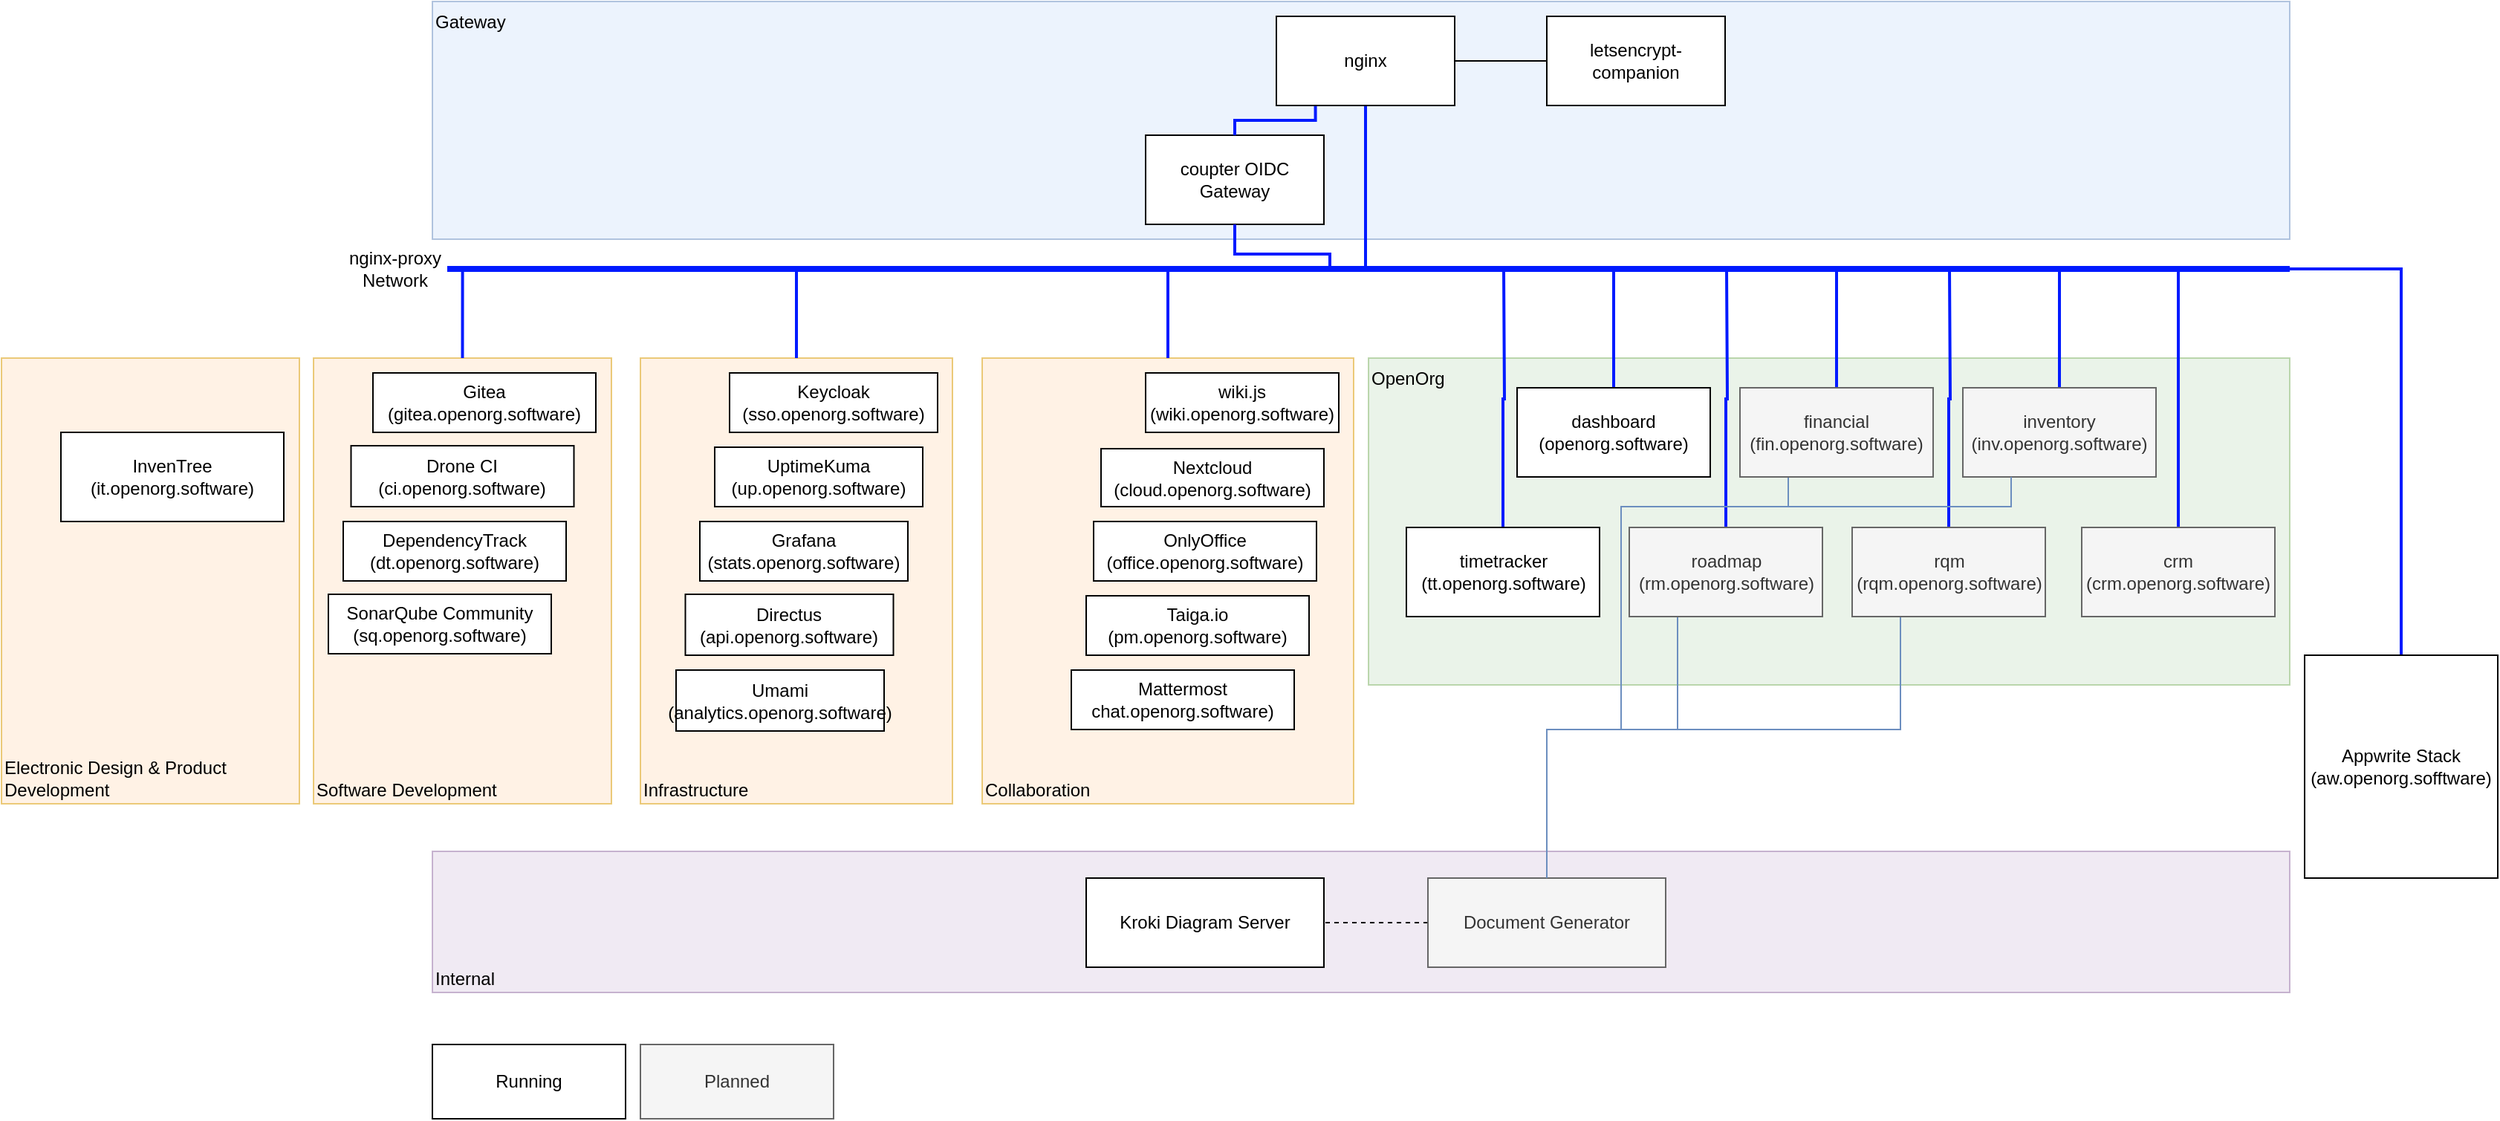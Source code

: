 <mxfile version="14.4.3" type="device"><diagram id="NVF5KnnwLWZ23T1K3o76" name="Seite-1"><mxGraphModel dx="2134" dy="663" grid="1" gridSize="10" guides="1" tooltips="1" connect="1" arrows="1" fold="1" page="1" pageScale="1" pageWidth="827" pageHeight="1169" math="0" shadow="0"><root><mxCell id="0"/><mxCell id="1" parent="0"/><mxCell id="4" value="Software Development" style="rounded=0;whiteSpace=wrap;html=1;align=left;verticalAlign=bottom;opacity=50;fillColor=#ffe6cc;strokeColor=#d79b00;" parent="1" vertex="1"><mxGeometry x="170" y="250" width="200.5" height="300" as="geometry"/></mxCell><mxCell id="2" value="Infrastructure" style="rounded=0;whiteSpace=wrap;html=1;align=left;verticalAlign=bottom;opacity=50;fillColor=#ffe6cc;strokeColor=#d79b00;" parent="1" vertex="1"><mxGeometry x="390" y="250" width="210" height="300" as="geometry"/></mxCell><mxCell id="IIYthNdq82t04iLLQBB_-1" value="Internal" style="rounded=0;whiteSpace=wrap;html=1;align=left;verticalAlign=bottom;opacity=50;fillColor=#e1d5e7;strokeColor=#9673a6;" parent="1" vertex="1"><mxGeometry x="250" y="582" width="1250" height="95" as="geometry"/></mxCell><mxCell id="fnUVOKkq8MFLPM2zdH6A-6" value="Gateway" style="rounded=0;whiteSpace=wrap;html=1;align=left;verticalAlign=top;fillColor=#dae8fc;strokeColor=#6c8ebf;opacity=50;" parent="1" vertex="1"><mxGeometry x="250" y="10" width="1250" height="160" as="geometry"/></mxCell><mxCell id="fnUVOKkq8MFLPM2zdH6A-4" value="OpenOrg" style="rounded=0;whiteSpace=wrap;html=1;align=left;verticalAlign=top;opacity=50;fillColor=#d5e8d4;strokeColor=#82b366;" parent="1" vertex="1"><mxGeometry x="880" y="250" width="620" height="220" as="geometry"/></mxCell><mxCell id="fnUVOKkq8MFLPM2zdH6A-3" value="Collaboration" style="rounded=0;whiteSpace=wrap;html=1;align=left;verticalAlign=bottom;opacity=50;fillColor=#ffe6cc;strokeColor=#d79b00;" parent="1" vertex="1"><mxGeometry x="620" y="250" width="250" height="300" as="geometry"/></mxCell><mxCell id="0bxoFhyXgfgk3MIaRMCo-9" style="edgeStyle=orthogonalEdgeStyle;rounded=0;orthogonalLoop=1;jettySize=auto;html=1;endArrow=none;endFill=0;strokeColor=#001AFF;strokeWidth=2;exitX=0.5;exitY=0;exitDx=0;exitDy=0;" parent="1" source="fnUVOKkq8MFLPM2zdH6A-1" edge="1"><mxGeometry relative="1" as="geometry"><mxPoint x="600" y="190" as="targetPoint"/><mxPoint x="1610" y="400" as="sourcePoint"/><Array as="points"><mxPoint x="1575" y="190"/></Array></mxGeometry></mxCell><mxCell id="fnUVOKkq8MFLPM2zdH6A-1" value="Appwrite Stack&lt;br&gt;(aw.openorg.sofftware)" style="rounded=0;whiteSpace=wrap;html=1;" parent="1" vertex="1"><mxGeometry x="1510" y="450" width="130" height="150" as="geometry"/></mxCell><mxCell id="0bxoFhyXgfgk3MIaRMCo-17" style="edgeStyle=orthogonalEdgeStyle;rounded=0;orthogonalLoop=1;jettySize=auto;html=1;exitX=0.5;exitY=0;exitDx=0;exitDy=0;endArrow=none;endFill=0;strokeColor=#001AFF;strokeWidth=2;" parent="1" source="fnUVOKkq8MFLPM2zdH6A-2" edge="1"><mxGeometry relative="1" as="geometry"><mxPoint x="971" y="190" as="targetPoint"/></mxGeometry></mxCell><mxCell id="fnUVOKkq8MFLPM2zdH6A-2" value="timetracker&lt;br&gt;(tt.openorg.software)" style="rounded=0;whiteSpace=wrap;html=1;" parent="1" vertex="1"><mxGeometry x="905.5" y="364" width="130" height="60" as="geometry"/></mxCell><mxCell id="fnUVOKkq8MFLPM2zdH6A-8" style="edgeStyle=orthogonalEdgeStyle;rounded=0;orthogonalLoop=1;jettySize=auto;html=1;exitX=1;exitY=0.5;exitDx=0;exitDy=0;entryX=0;entryY=0.5;entryDx=0;entryDy=0;endArrow=none;endFill=0;" parent="1" source="fnUVOKkq8MFLPM2zdH6A-5" target="fnUVOKkq8MFLPM2zdH6A-7" edge="1"><mxGeometry relative="1" as="geometry"/></mxCell><mxCell id="0bxoFhyXgfgk3MIaRMCo-18" style="edgeStyle=orthogonalEdgeStyle;rounded=0;orthogonalLoop=1;jettySize=auto;html=1;exitX=0.5;exitY=1;exitDx=0;exitDy=0;endArrow=none;endFill=0;strokeColor=#001AFF;strokeWidth=2;" parent="1" source="fnUVOKkq8MFLPM2zdH6A-5" edge="1"><mxGeometry relative="1" as="geometry"><mxPoint x="878" y="190" as="targetPoint"/></mxGeometry></mxCell><mxCell id="fnUVOKkq8MFLPM2zdH6A-5" value="nginx" style="rounded=0;whiteSpace=wrap;html=1;" parent="1" vertex="1"><mxGeometry x="818" y="20" width="120" height="60" as="geometry"/></mxCell><mxCell id="fnUVOKkq8MFLPM2zdH6A-7" value="letsencrypt-companion" style="rounded=0;whiteSpace=wrap;html=1;" parent="1" vertex="1"><mxGeometry x="1000" y="20" width="120" height="60" as="geometry"/></mxCell><mxCell id="0bxoFhyXgfgk3MIaRMCo-10" style="edgeStyle=orthogonalEdgeStyle;rounded=0;orthogonalLoop=1;jettySize=auto;html=1;exitX=0.5;exitY=0;exitDx=0;exitDy=0;endArrow=none;endFill=0;strokeColor=#001AFF;strokeWidth=2;" parent="1" source="2" edge="1"><mxGeometry relative="1" as="geometry"><mxPoint x="690" y="190" as="targetPoint"/><Array as="points"><mxPoint x="495" y="190"/></Array></mxGeometry></mxCell><mxCell id="IIYthNdq82t04iLLQBB_-2" value="Keycloak&lt;br&gt;(sso.openorg.software)" style="rounded=0;whiteSpace=wrap;html=1;" parent="1" vertex="1"><mxGeometry x="450" y="260" width="140" height="40" as="geometry"/></mxCell><mxCell id="IIYthNdq82t04iLLQBB_-3" value="Kroki Diagram Server" style="rounded=0;whiteSpace=wrap;html=1;" parent="1" vertex="1"><mxGeometry x="690" y="600" width="160" height="60" as="geometry"/></mxCell><mxCell id="f_PxtUMd_-kpLIVHqvPO-4" style="edgeStyle=orthogonalEdgeStyle;rounded=0;orthogonalLoop=1;jettySize=auto;html=1;exitX=0.25;exitY=1;exitDx=0;exitDy=0;entryX=0.5;entryY=0;entryDx=0;entryDy=0;endArrow=none;endFill=0;fillColor=#dae8fc;strokeColor=#6c8ebf;" parent="1" source="IIYthNdq82t04iLLQBB_-4" target="f_PxtUMd_-kpLIVHqvPO-2" edge="1"><mxGeometry relative="1" as="geometry"><Array as="points"><mxPoint x="1088" y="500"/><mxPoint x="1000" y="500"/></Array></mxGeometry></mxCell><mxCell id="0bxoFhyXgfgk3MIaRMCo-16" style="edgeStyle=orthogonalEdgeStyle;rounded=0;orthogonalLoop=1;jettySize=auto;html=1;exitX=0.5;exitY=0;exitDx=0;exitDy=0;endArrow=none;endFill=0;strokeColor=#001AFF;strokeWidth=2;" parent="1" source="IIYthNdq82t04iLLQBB_-4" edge="1"><mxGeometry relative="1" as="geometry"><mxPoint x="1121" y="190" as="targetPoint"/></mxGeometry></mxCell><mxCell id="IIYthNdq82t04iLLQBB_-4" value="roadmap&lt;br&gt;(rm.openorg.software)" style="rounded=0;whiteSpace=wrap;html=1;fillColor=#f5f5f5;strokeColor=#666666;fontColor=#333333;" parent="1" vertex="1"><mxGeometry x="1055.5" y="364" width="130" height="60" as="geometry"/></mxCell><mxCell id="f_PxtUMd_-kpLIVHqvPO-5" style="edgeStyle=orthogonalEdgeStyle;rounded=0;orthogonalLoop=1;jettySize=auto;html=1;exitX=0.25;exitY=1;exitDx=0;exitDy=0;entryX=0.5;entryY=0;entryDx=0;entryDy=0;endArrow=none;endFill=0;fillColor=#dae8fc;strokeColor=#6c8ebf;" parent="1" source="IIYthNdq82t04iLLQBB_-9" target="f_PxtUMd_-kpLIVHqvPO-2" edge="1"><mxGeometry relative="1" as="geometry"><Array as="points"><mxPoint x="1238" y="500"/><mxPoint x="1000" y="500"/></Array></mxGeometry></mxCell><mxCell id="0bxoFhyXgfgk3MIaRMCo-15" style="edgeStyle=orthogonalEdgeStyle;rounded=0;orthogonalLoop=1;jettySize=auto;html=1;exitX=0.5;exitY=0;exitDx=0;exitDy=0;endArrow=none;endFill=0;strokeColor=#001AFF;strokeWidth=2;" parent="1" source="IIYthNdq82t04iLLQBB_-9" edge="1"><mxGeometry relative="1" as="geometry"><mxPoint x="1271" y="190" as="targetPoint"/></mxGeometry></mxCell><mxCell id="IIYthNdq82t04iLLQBB_-9" value="rqm&lt;br&gt;(rqm.openorg.software)" style="rounded=0;whiteSpace=wrap;html=1;fillColor=#f5f5f5;strokeColor=#666666;fontColor=#333333;" parent="1" vertex="1"><mxGeometry x="1205.5" y="364" width="130" height="60" as="geometry"/></mxCell><mxCell id="0bxoFhyXgfgk3MIaRMCo-11" style="edgeStyle=orthogonalEdgeStyle;rounded=0;orthogonalLoop=1;jettySize=auto;html=1;exitX=0.5;exitY=0;exitDx=0;exitDy=0;endArrow=none;endFill=0;strokeColor=#001AFF;strokeWidth=2;" parent="1" source="IIYthNdq82t04iLLQBB_-11" edge="1"><mxGeometry relative="1" as="geometry"><mxPoint x="1045" y="190" as="targetPoint"/></mxGeometry></mxCell><mxCell id="IIYthNdq82t04iLLQBB_-11" value="dashboard&lt;br&gt;(openorg.software)" style="rounded=0;whiteSpace=wrap;html=1;sketch=0;glass=0;" parent="1" vertex="1"><mxGeometry x="980" y="270" width="130" height="60" as="geometry"/></mxCell><mxCell id="0bxoFhyXgfgk3MIaRMCo-14" style="edgeStyle=orthogonalEdgeStyle;rounded=0;orthogonalLoop=1;jettySize=auto;html=1;exitX=0.5;exitY=0;exitDx=0;exitDy=0;endArrow=none;endFill=0;strokeColor=#001AFF;strokeWidth=2;" parent="1" source="IIYthNdq82t04iLLQBB_-14" edge="1"><mxGeometry relative="1" as="geometry"><mxPoint x="1425" y="190" as="targetPoint"/></mxGeometry></mxCell><mxCell id="IIYthNdq82t04iLLQBB_-14" value="crm&lt;br&gt;(crm.openorg.software)" style="rounded=0;whiteSpace=wrap;html=1;fillColor=#f5f5f5;strokeColor=#666666;fontColor=#333333;" parent="1" vertex="1"><mxGeometry x="1360" y="364" width="130" height="60" as="geometry"/></mxCell><mxCell id="IIYthNdq82t04iLLQBB_-16" value="Running" style="rounded=0;whiteSpace=wrap;html=1;" parent="1" vertex="1"><mxGeometry x="250" y="712" width="130" height="50" as="geometry"/></mxCell><mxCell id="IIYthNdq82t04iLLQBB_-17" value="Planned" style="rounded=0;whiteSpace=wrap;html=1;fillColor=#f5f5f5;strokeColor=#666666;fontColor=#333333;" parent="1" vertex="1"><mxGeometry x="390" y="712" width="130" height="50" as="geometry"/></mxCell><mxCell id="f_PxtUMd_-kpLIVHqvPO-3" style="edgeStyle=orthogonalEdgeStyle;rounded=0;orthogonalLoop=1;jettySize=auto;html=1;exitX=0.25;exitY=1;exitDx=0;exitDy=0;endArrow=none;endFill=0;fillColor=#dae8fc;strokeColor=#6c8ebf;entryX=0.5;entryY=0;entryDx=0;entryDy=0;" parent="1" source="IIYthNdq82t04iLLQBB_-18" target="f_PxtUMd_-kpLIVHqvPO-2" edge="1"><mxGeometry relative="1" as="geometry"><Array as="points"><mxPoint x="1163" y="350"/><mxPoint x="1050" y="350"/><mxPoint x="1050" y="500"/><mxPoint x="1000" y="500"/></Array></mxGeometry></mxCell><mxCell id="0bxoFhyXgfgk3MIaRMCo-12" style="edgeStyle=orthogonalEdgeStyle;rounded=0;orthogonalLoop=1;jettySize=auto;html=1;exitX=0.5;exitY=0;exitDx=0;exitDy=0;endArrow=none;endFill=0;strokeColor=#001AFF;strokeWidth=2;" parent="1" source="IIYthNdq82t04iLLQBB_-18" edge="1"><mxGeometry relative="1" as="geometry"><mxPoint x="1195" y="190" as="targetPoint"/></mxGeometry></mxCell><mxCell id="IIYthNdq82t04iLLQBB_-18" value="financial&lt;br&gt;(fin.openorg.software)" style="rounded=0;whiteSpace=wrap;html=1;fillColor=#f5f5f5;strokeColor=#666666;fontColor=#333333;" parent="1" vertex="1"><mxGeometry x="1130" y="270" width="130" height="60" as="geometry"/></mxCell><mxCell id="0bxoFhyXgfgk3MIaRMCo-13" style="edgeStyle=orthogonalEdgeStyle;rounded=0;orthogonalLoop=1;jettySize=auto;html=1;exitX=0.5;exitY=0;exitDx=0;exitDy=0;endArrow=none;endFill=0;strokeColor=#001AFF;strokeWidth=2;" parent="1" source="cbKJFvCkpZ3SDHSSV4CK-2" edge="1"><mxGeometry relative="1" as="geometry"><mxPoint x="1345" y="190" as="targetPoint"/></mxGeometry></mxCell><mxCell id="cbKJFvCkpZ3SDHSSV4CK-2" value="inventory&lt;br&gt;(inv.openorg.software)" style="rounded=0;whiteSpace=wrap;html=1;fillColor=#f5f5f5;strokeColor=#666666;fontColor=#333333;" parent="1" vertex="1"><mxGeometry x="1280" y="270" width="130" height="60" as="geometry"/></mxCell><mxCell id="NgavVHhnIhEZqsdHGK2R-2" style="edgeStyle=orthogonalEdgeStyle;rounded=0;orthogonalLoop=1;jettySize=auto;html=1;exitX=0;exitY=0.5;exitDx=0;exitDy=0;entryX=1;entryY=0.5;entryDx=0;entryDy=0;endArrow=none;endFill=0;dashed=1;" parent="1" source="f_PxtUMd_-kpLIVHqvPO-2" target="IIYthNdq82t04iLLQBB_-3" edge="1"><mxGeometry relative="1" as="geometry"/></mxCell><mxCell id="f_PxtUMd_-kpLIVHqvPO-2" value="Document Generator" style="rounded=0;whiteSpace=wrap;html=1;fillColor=#f5f5f5;strokeColor=#666666;fontColor=#333333;" parent="1" vertex="1"><mxGeometry x="920" y="600" width="160" height="60" as="geometry"/></mxCell><mxCell id="0bxoFhyXgfgk3MIaRMCo-8" style="edgeStyle=orthogonalEdgeStyle;rounded=0;orthogonalLoop=1;jettySize=auto;html=1;exitX=0.5;exitY=0;exitDx=0;exitDy=0;endArrow=none;endFill=0;strokeColor=#001AFF;strokeWidth=2;" parent="1" source="fnUVOKkq8MFLPM2zdH6A-3" edge="1"><mxGeometry relative="1" as="geometry"><mxPoint x="762" y="190" as="targetPoint"/><Array as="points"><mxPoint x="745" y="190"/></Array></mxGeometry></mxCell><mxCell id="f_PxtUMd_-kpLIVHqvPO-6" value="wiki.js&lt;br&gt;(wiki.openorg.software)" style="rounded=0;whiteSpace=wrap;html=1;" parent="1" vertex="1"><mxGeometry x="730" y="260" width="130" height="40" as="geometry"/></mxCell><mxCell id="NgavVHhnIhEZqsdHGK2R-3" style="edgeStyle=orthogonalEdgeStyle;rounded=0;orthogonalLoop=1;jettySize=auto;html=1;exitX=0.25;exitY=1;exitDx=0;exitDy=0;endArrow=none;endFill=0;fillColor=#dae8fc;strokeColor=#6c8ebf;entryX=0.5;entryY=0;entryDx=0;entryDy=0;" parent="1" source="cbKJFvCkpZ3SDHSSV4CK-2" target="f_PxtUMd_-kpLIVHqvPO-2" edge="1"><mxGeometry relative="1" as="geometry"><Array as="points"><mxPoint x="1313" y="350"/><mxPoint x="1050" y="350"/><mxPoint x="1050" y="500"/><mxPoint x="1000" y="500"/></Array><mxPoint x="1172.5" y="340.0" as="sourcePoint"/><mxPoint x="1010" y="555" as="targetPoint"/></mxGeometry></mxCell><mxCell id="0bxoFhyXgfgk3MIaRMCo-1" value="Nextcloud&lt;br&gt;(cloud.openorg.software)" style="rounded=0;whiteSpace=wrap;html=1;" parent="1" vertex="1"><mxGeometry x="700" y="311" width="150" height="39" as="geometry"/></mxCell><mxCell id="0bxoFhyXgfgk3MIaRMCo-2" value="OnlyOffice&lt;br&gt;(office.openorg.software)" style="rounded=0;whiteSpace=wrap;html=1;" parent="1" vertex="1"><mxGeometry x="695" y="360" width="150" height="40" as="geometry"/></mxCell><mxCell id="0bxoFhyXgfgk3MIaRMCo-3" value="" style="endArrow=none;html=1;strokeWidth=4;strokeColor=#001AFF;" parent="1" edge="1"><mxGeometry width="50" height="50" relative="1" as="geometry"><mxPoint x="1500" y="190" as="sourcePoint"/><mxPoint x="260" y="190" as="targetPoint"/></mxGeometry></mxCell><mxCell id="0bxoFhyXgfgk3MIaRMCo-4" value="nginx-proxy&lt;br&gt;Network" style="text;html=1;strokeColor=none;fillColor=none;align=center;verticalAlign=middle;whiteSpace=wrap;rounded=0;" parent="1" vertex="1"><mxGeometry x="190" y="180" width="70" height="20" as="geometry"/></mxCell><mxCell id="XpgdmW92yhGtQ0qIcbsQ-1" value="Gitea&lt;br&gt;(gitea.openorg.software)" style="rounded=0;whiteSpace=wrap;html=1;" parent="1" vertex="1"><mxGeometry x="210" y="260" width="150" height="40" as="geometry"/></mxCell><mxCell id="XpgdmW92yhGtQ0qIcbsQ-2" style="edgeStyle=orthogonalEdgeStyle;rounded=0;orthogonalLoop=1;jettySize=auto;html=1;exitX=0.5;exitY=0;exitDx=0;exitDy=0;endArrow=none;endFill=0;strokeColor=#001AFF;strokeWidth=2;" parent="1" source="4" edge="1"><mxGeometry relative="1" as="geometry"><mxPoint x="423" y="191" as="targetPoint"/><mxPoint x="395" y="280" as="sourcePoint"/><Array as="points"><mxPoint x="270" y="191"/></Array></mxGeometry></mxCell><mxCell id="5" value="Drone CI&lt;br&gt;(ci.openorg.software)" style="rounded=0;whiteSpace=wrap;html=1;" parent="1" vertex="1"><mxGeometry x="195.25" y="309" width="150" height="41" as="geometry"/></mxCell><mxCell id="6" value="Electronic Design &amp;amp; Product Development" style="rounded=0;whiteSpace=wrap;html=1;align=left;verticalAlign=bottom;opacity=50;fillColor=#ffe6cc;strokeColor=#d79b00;" parent="1" vertex="1"><mxGeometry x="-40" y="250" width="200.5" height="300" as="geometry"/></mxCell><mxCell id="7" value="DependencyTrack&lt;br&gt;(dt.openorg.software)" style="rounded=0;whiteSpace=wrap;html=1;" parent="1" vertex="1"><mxGeometry x="190" y="360" width="150" height="40" as="geometry"/></mxCell><mxCell id="8" value="SonarQube Community&lt;br&gt;(sq.openorg.software)" style="rounded=0;whiteSpace=wrap;html=1;" parent="1" vertex="1"><mxGeometry x="180" y="409" width="150" height="40" as="geometry"/></mxCell><mxCell id="9" value="InvenTree&lt;br&gt;(it.openorg.software)" style="rounded=0;whiteSpace=wrap;html=1;" parent="1" vertex="1"><mxGeometry y="300" width="150" height="60" as="geometry"/></mxCell><mxCell id="10" value="UptimeKuma&lt;br&gt;(up.openorg.software)" style="rounded=0;whiteSpace=wrap;html=1;" parent="1" vertex="1"><mxGeometry x="440" y="310" width="140" height="40" as="geometry"/></mxCell><mxCell id="11" value="Grafana&lt;br&gt;(stats.openorg.software)" style="rounded=0;whiteSpace=wrap;html=1;" parent="1" vertex="1"><mxGeometry x="430" y="360" width="140" height="40" as="geometry"/></mxCell><mxCell id="12" value="Directus&lt;br&gt;(api.openorg.software)" style="rounded=0;whiteSpace=wrap;html=1;" parent="1" vertex="1"><mxGeometry x="420.25" y="409" width="140" height="41" as="geometry"/></mxCell><mxCell id="13" value="Umami&lt;br&gt;(analytics.openorg.software)" style="rounded=0;whiteSpace=wrap;html=1;" parent="1" vertex="1"><mxGeometry x="414" y="460" width="140" height="41" as="geometry"/></mxCell><mxCell id="14" value="Taiga.io&lt;br&gt;(pm.openorg.software)" style="rounded=0;whiteSpace=wrap;html=1;" parent="1" vertex="1"><mxGeometry x="690" y="410" width="150" height="40" as="geometry"/></mxCell><mxCell id="tAYlk9jaoE2R7HRwF0tz-14" value="Mattermost&lt;br&gt;chat.openorg.software)" style="rounded=0;whiteSpace=wrap;html=1;" parent="1" vertex="1"><mxGeometry x="680" y="460" width="150" height="40" as="geometry"/></mxCell><mxCell id="8JQWuVGOZ50EKfx4tR4s-14" value="coupter OIDC Gateway" style="rounded=0;whiteSpace=wrap;html=1;" vertex="1" parent="1"><mxGeometry x="730" y="100" width="120" height="60" as="geometry"/></mxCell><mxCell id="8JQWuVGOZ50EKfx4tR4s-15" style="edgeStyle=orthogonalEdgeStyle;rounded=0;orthogonalLoop=1;jettySize=auto;html=1;exitX=0.219;exitY=1.007;exitDx=0;exitDy=0;endArrow=none;endFill=0;strokeColor=#001AFF;strokeWidth=2;exitPerimeter=0;entryX=0.5;entryY=0;entryDx=0;entryDy=0;" edge="1" parent="1" source="fnUVOKkq8MFLPM2zdH6A-5" target="8JQWuVGOZ50EKfx4tR4s-14"><mxGeometry relative="1" as="geometry"><mxPoint x="888" y="200" as="targetPoint"/><mxPoint x="888" y="90" as="sourcePoint"/><Array as="points"><mxPoint x="844" y="90"/><mxPoint x="790" y="90"/></Array></mxGeometry></mxCell><mxCell id="8JQWuVGOZ50EKfx4tR4s-16" style="edgeStyle=orthogonalEdgeStyle;rounded=0;orthogonalLoop=1;jettySize=auto;html=1;endArrow=none;endFill=0;strokeColor=#001AFF;strokeWidth=2;entryX=0.5;entryY=1;entryDx=0;entryDy=0;" edge="1" parent="1" target="8JQWuVGOZ50EKfx4tR4s-14"><mxGeometry relative="1" as="geometry"><mxPoint x="830" y="110" as="targetPoint"/><mxPoint x="880" y="190" as="sourcePoint"/><Array as="points"><mxPoint x="854" y="190"/><mxPoint x="854" y="180"/><mxPoint x="790" y="180"/></Array></mxGeometry></mxCell></root></mxGraphModel></diagram></mxfile>